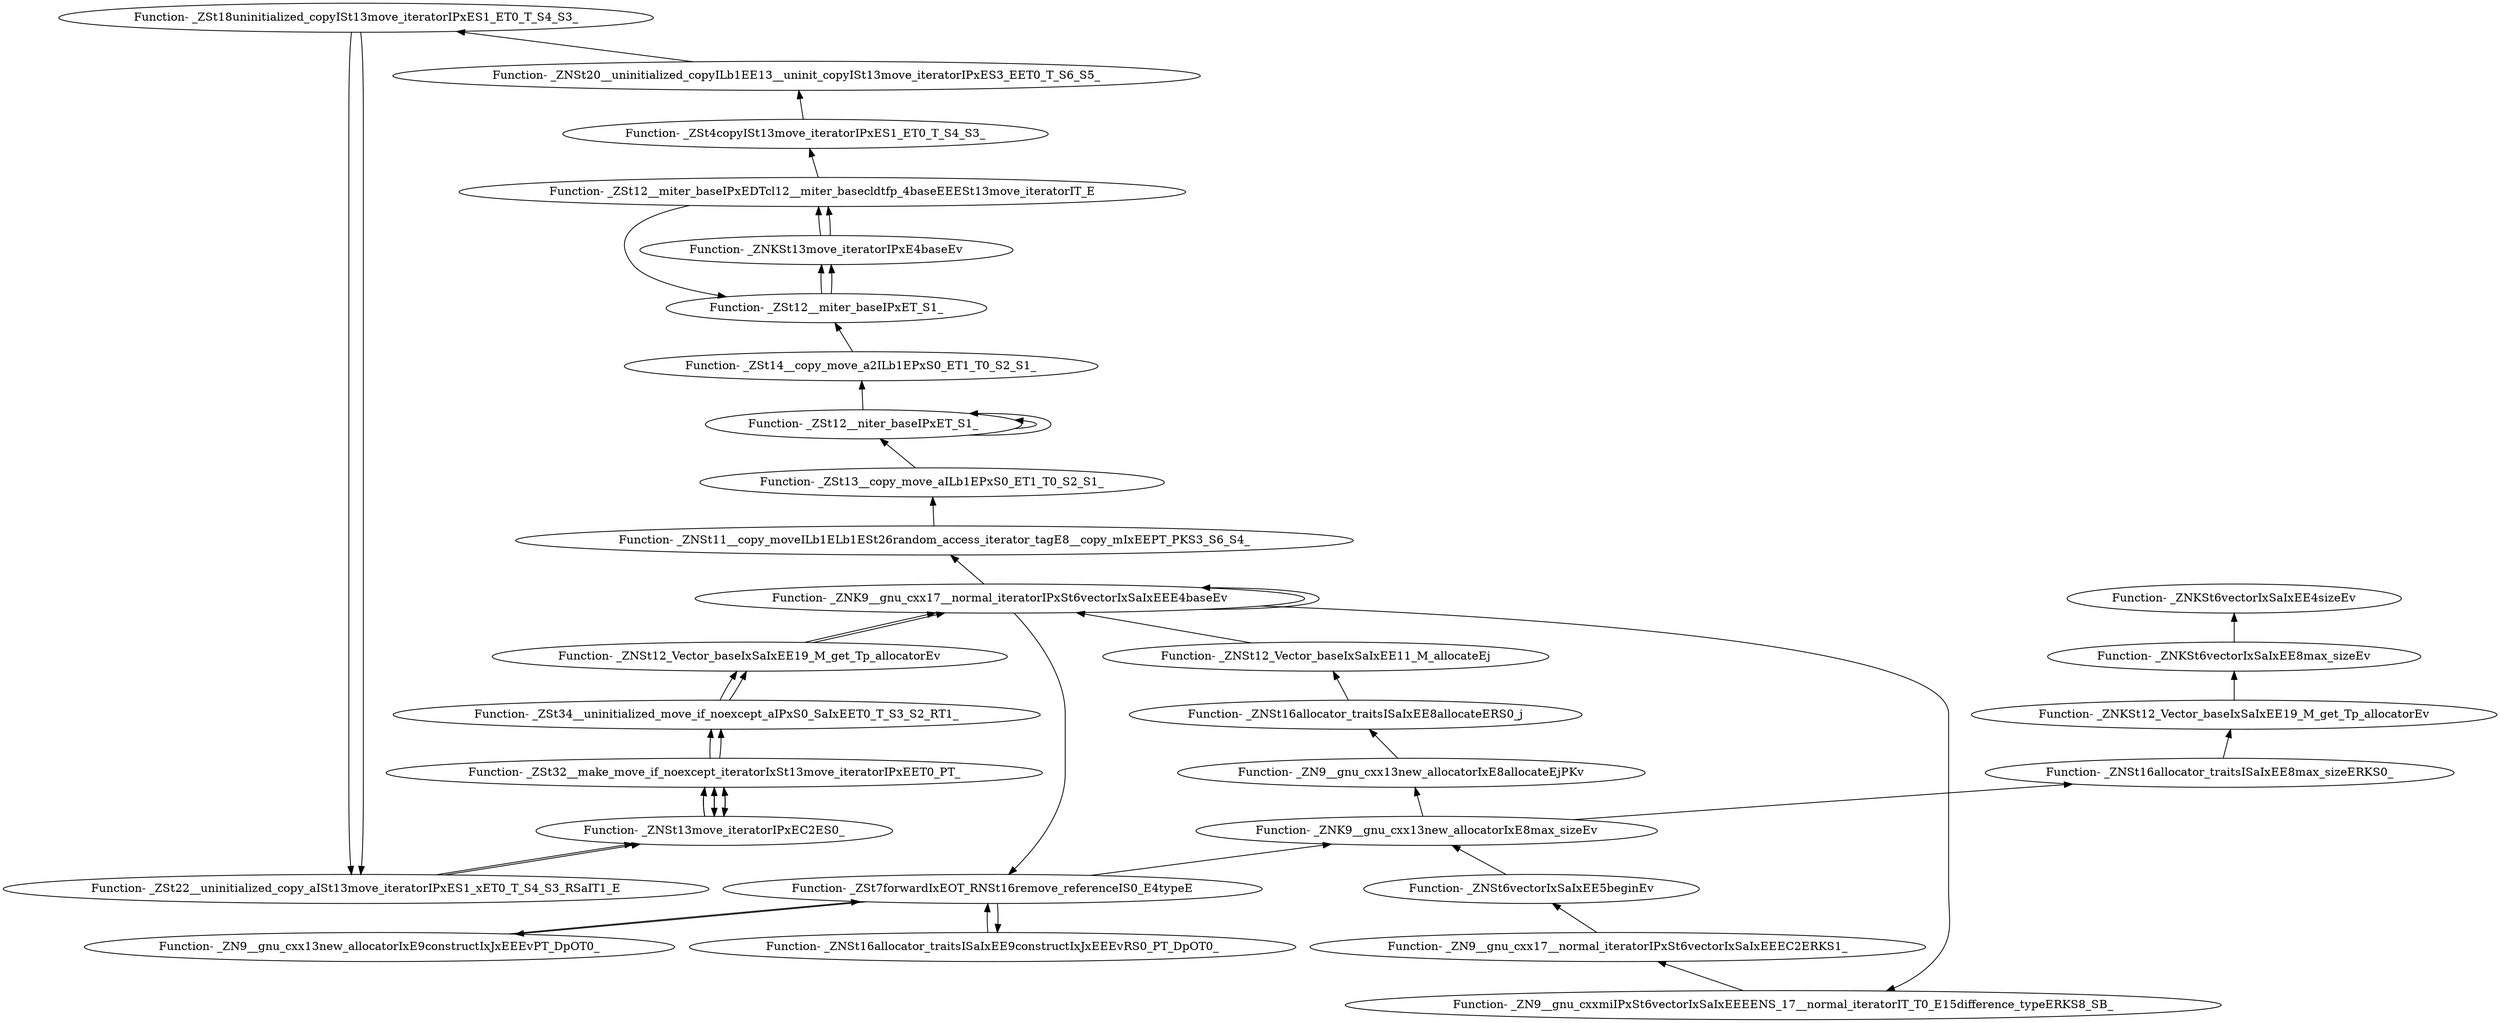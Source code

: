 digraph {
	"Function- _ZSt18uninitialized_copyISt13move_iteratorIPxES1_ET0_T_S4_S3_"
	"Function- _ZSt22__uninitialized_copy_aISt13move_iteratorIPxES1_xET0_T_S4_S3_RSaIT1_E"
	"Function- _ZSt22__uninitialized_copy_aISt13move_iteratorIPxES1_xET0_T_S4_S3_RSaIT1_E" -> "Function- _ZSt18uninitialized_copyISt13move_iteratorIPxES1_ET0_T_S4_S3_" [dir=back]
	"Function- _ZNSt13move_iteratorIPxEC2ES0_"
	"Function- _ZNSt13move_iteratorIPxEC2ES0_" -> "Function- _ZSt22__uninitialized_copy_aISt13move_iteratorIPxES1_xET0_T_S4_S3_RSaIT1_E" [dir=back]
	"Function- _ZSt32__make_move_if_noexcept_iteratorIxSt13move_iteratorIPxEET0_PT_"
	"Function- _ZSt32__make_move_if_noexcept_iteratorIxSt13move_iteratorIPxEET0_PT_" -> "Function- _ZNSt13move_iteratorIPxEC2ES0_" [dir=back]
	"Function- _ZNSt13move_iteratorIPxEC2ES0_"
	"Function- _ZNSt13move_iteratorIPxEC2ES0_" -> "Function- _ZSt32__make_move_if_noexcept_iteratorIxSt13move_iteratorIPxEET0_PT_" [dir=back]
	"Function- _ZSt32__make_move_if_noexcept_iteratorIxSt13move_iteratorIPxEET0_PT_"
	"Function- _ZSt32__make_move_if_noexcept_iteratorIxSt13move_iteratorIPxEET0_PT_" -> "Function- _ZNSt13move_iteratorIPxEC2ES0_" [dir=back]
	"Function- _ZSt34__uninitialized_move_if_noexcept_aIPxS0_SaIxEET0_T_S3_S2_RT1_"
	"Function- _ZSt34__uninitialized_move_if_noexcept_aIPxS0_SaIxEET0_T_S3_S2_RT1_" -> "Function- _ZSt32__make_move_if_noexcept_iteratorIxSt13move_iteratorIPxEET0_PT_" [dir=back]
	"Function- _ZNSt12_Vector_baseIxSaIxEE19_M_get_Tp_allocatorEv"
	"Function- _ZNSt12_Vector_baseIxSaIxEE19_M_get_Tp_allocatorEv" -> "Function- _ZSt34__uninitialized_move_if_noexcept_aIPxS0_SaIxEET0_T_S3_S2_RT1_" [dir=back]
	"Function- _ZNK9__gnu_cxx17__normal_iteratorIPxSt6vectorIxSaIxEEE4baseEv"
	"Function- _ZNK9__gnu_cxx17__normal_iteratorIPxSt6vectorIxSaIxEEE4baseEv" -> "Function- _ZNSt12_Vector_baseIxSaIxEE19_M_get_Tp_allocatorEv" [dir=back]
	"Function- _ZNSt11__copy_moveILb1ELb1ESt26random_access_iterator_tagE8__copy_mIxEEPT_PKS3_S6_S4_"
	"Function- _ZNSt11__copy_moveILb1ELb1ESt26random_access_iterator_tagE8__copy_mIxEEPT_PKS3_S6_S4_" -> "Function- _ZNK9__gnu_cxx17__normal_iteratorIPxSt6vectorIxSaIxEEE4baseEv" [dir=back]
	"Function- _ZSt13__copy_move_aILb1EPxS0_ET1_T0_S2_S1_"
	"Function- _ZSt13__copy_move_aILb1EPxS0_ET1_T0_S2_S1_" -> "Function- _ZNSt11__copy_moveILb1ELb1ESt26random_access_iterator_tagE8__copy_mIxEEPT_PKS3_S6_S4_" [dir=back]
	"Function- _ZSt12__niter_baseIPxET_S1_"
	"Function- _ZSt12__niter_baseIPxET_S1_" -> "Function- _ZSt13__copy_move_aILb1EPxS0_ET1_T0_S2_S1_" [dir=back]
	"Function- _ZSt12__niter_baseIPxET_S1_"
	"Function- _ZSt12__niter_baseIPxET_S1_" -> "Function- _ZSt12__niter_baseIPxET_S1_" [dir=back]
	"Function- _ZSt12__niter_baseIPxET_S1_"
	"Function- _ZSt12__niter_baseIPxET_S1_" -> "Function- _ZSt12__niter_baseIPxET_S1_" [dir=back]
	"Function- _ZSt14__copy_move_a2ILb1EPxS0_ET1_T0_S2_S1_"
	"Function- _ZSt14__copy_move_a2ILb1EPxS0_ET1_T0_S2_S1_" -> "Function- _ZSt12__niter_baseIPxET_S1_" [dir=back]
	"Function- _ZSt12__miter_baseIPxET_S1_"
	"Function- _ZSt12__miter_baseIPxET_S1_" -> "Function- _ZSt14__copy_move_a2ILb1EPxS0_ET1_T0_S2_S1_" [dir=back]
	"Function- _ZNKSt13move_iteratorIPxE4baseEv"
	"Function- _ZNKSt13move_iteratorIPxE4baseEv" -> "Function- _ZSt12__miter_baseIPxET_S1_" [dir=back]
	"Function- _ZSt12__miter_baseIPxEDTcl12__miter_basecldtfp_4baseEEESt13move_iteratorIT_E"
	"Function- _ZSt12__miter_baseIPxEDTcl12__miter_basecldtfp_4baseEEESt13move_iteratorIT_E" -> "Function- _ZNKSt13move_iteratorIPxE4baseEv" [dir=back]
	"Function- _ZSt12__miter_baseIPxET_S1_"
	"Function- _ZSt12__miter_baseIPxET_S1_" -> "Function- _ZSt12__miter_baseIPxEDTcl12__miter_basecldtfp_4baseEEESt13move_iteratorIT_E" [dir=back]
	"Function- _ZNKSt13move_iteratorIPxE4baseEv"
	"Function- _ZNKSt13move_iteratorIPxE4baseEv" -> "Function- _ZSt12__miter_baseIPxET_S1_" [dir=back]
	"Function- _ZSt12__miter_baseIPxEDTcl12__miter_basecldtfp_4baseEEESt13move_iteratorIT_E"
	"Function- _ZSt12__miter_baseIPxEDTcl12__miter_basecldtfp_4baseEEESt13move_iteratorIT_E" -> "Function- _ZNKSt13move_iteratorIPxE4baseEv" [dir=back]
	"Function- _ZSt4copyISt13move_iteratorIPxES1_ET0_T_S4_S3_"
	"Function- _ZSt4copyISt13move_iteratorIPxES1_ET0_T_S4_S3_" -> "Function- _ZSt12__miter_baseIPxEDTcl12__miter_basecldtfp_4baseEEESt13move_iteratorIT_E" [dir=back]
	"Function- _ZNSt20__uninitialized_copyILb1EE13__uninit_copyISt13move_iteratorIPxES3_EET0_T_S6_S5_"
	"Function- _ZNSt20__uninitialized_copyILb1EE13__uninit_copyISt13move_iteratorIPxES3_EET0_T_S6_S5_" -> "Function- _ZSt4copyISt13move_iteratorIPxES1_ET0_T_S4_S3_" [dir=back]
	"Function- _ZSt18uninitialized_copyISt13move_iteratorIPxES1_ET0_T_S4_S3_"
	"Function- _ZSt18uninitialized_copyISt13move_iteratorIPxES1_ET0_T_S4_S3_" -> "Function- _ZNSt20__uninitialized_copyILb1EE13__uninit_copyISt13move_iteratorIPxES3_EET0_T_S6_S5_" [dir=back]
	"Function- _ZSt22__uninitialized_copy_aISt13move_iteratorIPxES1_xET0_T_S4_S3_RSaIT1_E"
	"Function- _ZSt22__uninitialized_copy_aISt13move_iteratorIPxES1_xET0_T_S4_S3_RSaIT1_E" -> "Function- _ZSt18uninitialized_copyISt13move_iteratorIPxES1_ET0_T_S4_S3_" [dir=back]
	"Function- _ZNSt13move_iteratorIPxEC2ES0_"
	"Function- _ZNSt13move_iteratorIPxEC2ES0_" -> "Function- _ZSt22__uninitialized_copy_aISt13move_iteratorIPxES1_xET0_T_S4_S3_RSaIT1_E" [dir=back]
	"Function- _ZSt32__make_move_if_noexcept_iteratorIxSt13move_iteratorIPxEET0_PT_"
	"Function- _ZSt32__make_move_if_noexcept_iteratorIxSt13move_iteratorIPxEET0_PT_" -> "Function- _ZNSt13move_iteratorIPxEC2ES0_" [dir=back]
	"Function- _ZNSt13move_iteratorIPxEC2ES0_"
	"Function- _ZNSt13move_iteratorIPxEC2ES0_" -> "Function- _ZSt32__make_move_if_noexcept_iteratorIxSt13move_iteratorIPxEET0_PT_" [dir=back]
	"Function- _ZSt32__make_move_if_noexcept_iteratorIxSt13move_iteratorIPxEET0_PT_"
	"Function- _ZSt32__make_move_if_noexcept_iteratorIxSt13move_iteratorIPxEET0_PT_" -> "Function- _ZNSt13move_iteratorIPxEC2ES0_" [dir=back]
	"Function- _ZSt34__uninitialized_move_if_noexcept_aIPxS0_SaIxEET0_T_S3_S2_RT1_"
	"Function- _ZSt34__uninitialized_move_if_noexcept_aIPxS0_SaIxEET0_T_S3_S2_RT1_" -> "Function- _ZSt32__make_move_if_noexcept_iteratorIxSt13move_iteratorIPxEET0_PT_" [dir=back]
	"Function- _ZNSt12_Vector_baseIxSaIxEE19_M_get_Tp_allocatorEv"
	"Function- _ZNSt12_Vector_baseIxSaIxEE19_M_get_Tp_allocatorEv" -> "Function- _ZSt34__uninitialized_move_if_noexcept_aIPxS0_SaIxEET0_T_S3_S2_RT1_" [dir=back]
	"Function- _ZNK9__gnu_cxx17__normal_iteratorIPxSt6vectorIxSaIxEEE4baseEv"
	"Function- _ZNK9__gnu_cxx17__normal_iteratorIPxSt6vectorIxSaIxEEE4baseEv" -> "Function- _ZNSt12_Vector_baseIxSaIxEE19_M_get_Tp_allocatorEv" [dir=back]
	"Function- _ZSt7forwardIxEOT_RNSt16remove_referenceIS0_E4typeE"
	"Function- _ZSt7forwardIxEOT_RNSt16remove_referenceIS0_E4typeE" -> "Function- _ZNK9__gnu_cxx17__normal_iteratorIPxSt6vectorIxSaIxEEE4baseEv" [dir=back]
	"Function- _ZN9__gnu_cxx13new_allocatorIxE9constructIxJxEEEvPT_DpOT0_"
	"Function- _ZN9__gnu_cxx13new_allocatorIxE9constructIxJxEEEvPT_DpOT0_" -> "Function- _ZSt7forwardIxEOT_RNSt16remove_referenceIS0_E4typeE" [dir=back]
	"Function- _ZSt7forwardIxEOT_RNSt16remove_referenceIS0_E4typeE"
	"Function- _ZSt7forwardIxEOT_RNSt16remove_referenceIS0_E4typeE" -> "Function- _ZN9__gnu_cxx13new_allocatorIxE9constructIxJxEEEvPT_DpOT0_" [dir=back]
	"Function- _ZNSt16allocator_traitsISaIxEE9constructIxJxEEEvRS0_PT_DpOT0_"
	"Function- _ZNSt16allocator_traitsISaIxEE9constructIxJxEEEvRS0_PT_DpOT0_" -> "Function- _ZSt7forwardIxEOT_RNSt16remove_referenceIS0_E4typeE" [dir=back]
	"Function- _ZSt7forwardIxEOT_RNSt16remove_referenceIS0_E4typeE"
	"Function- _ZSt7forwardIxEOT_RNSt16remove_referenceIS0_E4typeE" -> "Function- _ZNSt16allocator_traitsISaIxEE9constructIxJxEEEvRS0_PT_DpOT0_" [dir=back]
	"Function- _ZNK9__gnu_cxx13new_allocatorIxE8max_sizeEv"
	"Function- _ZNK9__gnu_cxx13new_allocatorIxE8max_sizeEv" -> "Function- _ZSt7forwardIxEOT_RNSt16remove_referenceIS0_E4typeE" [dir=back]
	"Function- _ZN9__gnu_cxx13new_allocatorIxE8allocateEjPKv"
	"Function- _ZN9__gnu_cxx13new_allocatorIxE8allocateEjPKv" -> "Function- _ZNK9__gnu_cxx13new_allocatorIxE8max_sizeEv" [dir=back]
	"Function- _ZNSt16allocator_traitsISaIxEE8allocateERS0_j"
	"Function- _ZNSt16allocator_traitsISaIxEE8allocateERS0_j" -> "Function- _ZN9__gnu_cxx13new_allocatorIxE8allocateEjPKv" [dir=back]
	"Function- _ZNSt12_Vector_baseIxSaIxEE11_M_allocateEj"
	"Function- _ZNSt12_Vector_baseIxSaIxEE11_M_allocateEj" -> "Function- _ZNSt16allocator_traitsISaIxEE8allocateERS0_j" [dir=back]
	"Function- _ZNK9__gnu_cxx17__normal_iteratorIPxSt6vectorIxSaIxEEE4baseEv"
	"Function- _ZNK9__gnu_cxx17__normal_iteratorIPxSt6vectorIxSaIxEEE4baseEv" -> "Function- _ZNSt12_Vector_baseIxSaIxEE11_M_allocateEj" [dir=back]
	"Function- _ZNK9__gnu_cxx17__normal_iteratorIPxSt6vectorIxSaIxEEE4baseEv"
	"Function- _ZNK9__gnu_cxx17__normal_iteratorIPxSt6vectorIxSaIxEEE4baseEv" -> "Function- _ZNK9__gnu_cxx17__normal_iteratorIPxSt6vectorIxSaIxEEE4baseEv" [dir=back]
	"Function- _ZN9__gnu_cxxmiIPxSt6vectorIxSaIxEEEENS_17__normal_iteratorIT_T0_E15difference_typeERKS8_SB_"
	"Function- _ZN9__gnu_cxxmiIPxSt6vectorIxSaIxEEEENS_17__normal_iteratorIT_T0_E15difference_typeERKS8_SB_" -> "Function- _ZNK9__gnu_cxx17__normal_iteratorIPxSt6vectorIxSaIxEEE4baseEv" [dir=back]
	"Function- _ZN9__gnu_cxx17__normal_iteratorIPxSt6vectorIxSaIxEEEC2ERKS1_"
	"Function- _ZN9__gnu_cxx17__normal_iteratorIPxSt6vectorIxSaIxEEEC2ERKS1_" -> "Function- _ZN9__gnu_cxxmiIPxSt6vectorIxSaIxEEEENS_17__normal_iteratorIT_T0_E15difference_typeERKS8_SB_" [dir=back]
	"Function- _ZNSt6vectorIxSaIxEE5beginEv"
	"Function- _ZNSt6vectorIxSaIxEE5beginEv" -> "Function- _ZN9__gnu_cxx17__normal_iteratorIPxSt6vectorIxSaIxEEEC2ERKS1_" [dir=back]
	"Function- _ZNK9__gnu_cxx13new_allocatorIxE8max_sizeEv"
	"Function- _ZNK9__gnu_cxx13new_allocatorIxE8max_sizeEv" -> "Function- _ZNSt6vectorIxSaIxEE5beginEv" [dir=back]
	"Function- _ZNSt16allocator_traitsISaIxEE8max_sizeERKS0_"
	"Function- _ZNSt16allocator_traitsISaIxEE8max_sizeERKS0_" -> "Function- _ZNK9__gnu_cxx13new_allocatorIxE8max_sizeEv" [dir=back]
	"Function- _ZNKSt12_Vector_baseIxSaIxEE19_M_get_Tp_allocatorEv"
	"Function- _ZNKSt12_Vector_baseIxSaIxEE19_M_get_Tp_allocatorEv" -> "Function- _ZNSt16allocator_traitsISaIxEE8max_sizeERKS0_" [dir=back]
	"Function- _ZNKSt6vectorIxSaIxEE8max_sizeEv"
	"Function- _ZNKSt6vectorIxSaIxEE8max_sizeEv" -> "Function- _ZNKSt12_Vector_baseIxSaIxEE19_M_get_Tp_allocatorEv" [dir=back]
	"Function- _ZNKSt6vectorIxSaIxEE4sizeEv"
	"Function- _ZNKSt6vectorIxSaIxEE4sizeEv" -> "Function- _ZNKSt6vectorIxSaIxEE8max_sizeEv" [dir=back]
}

